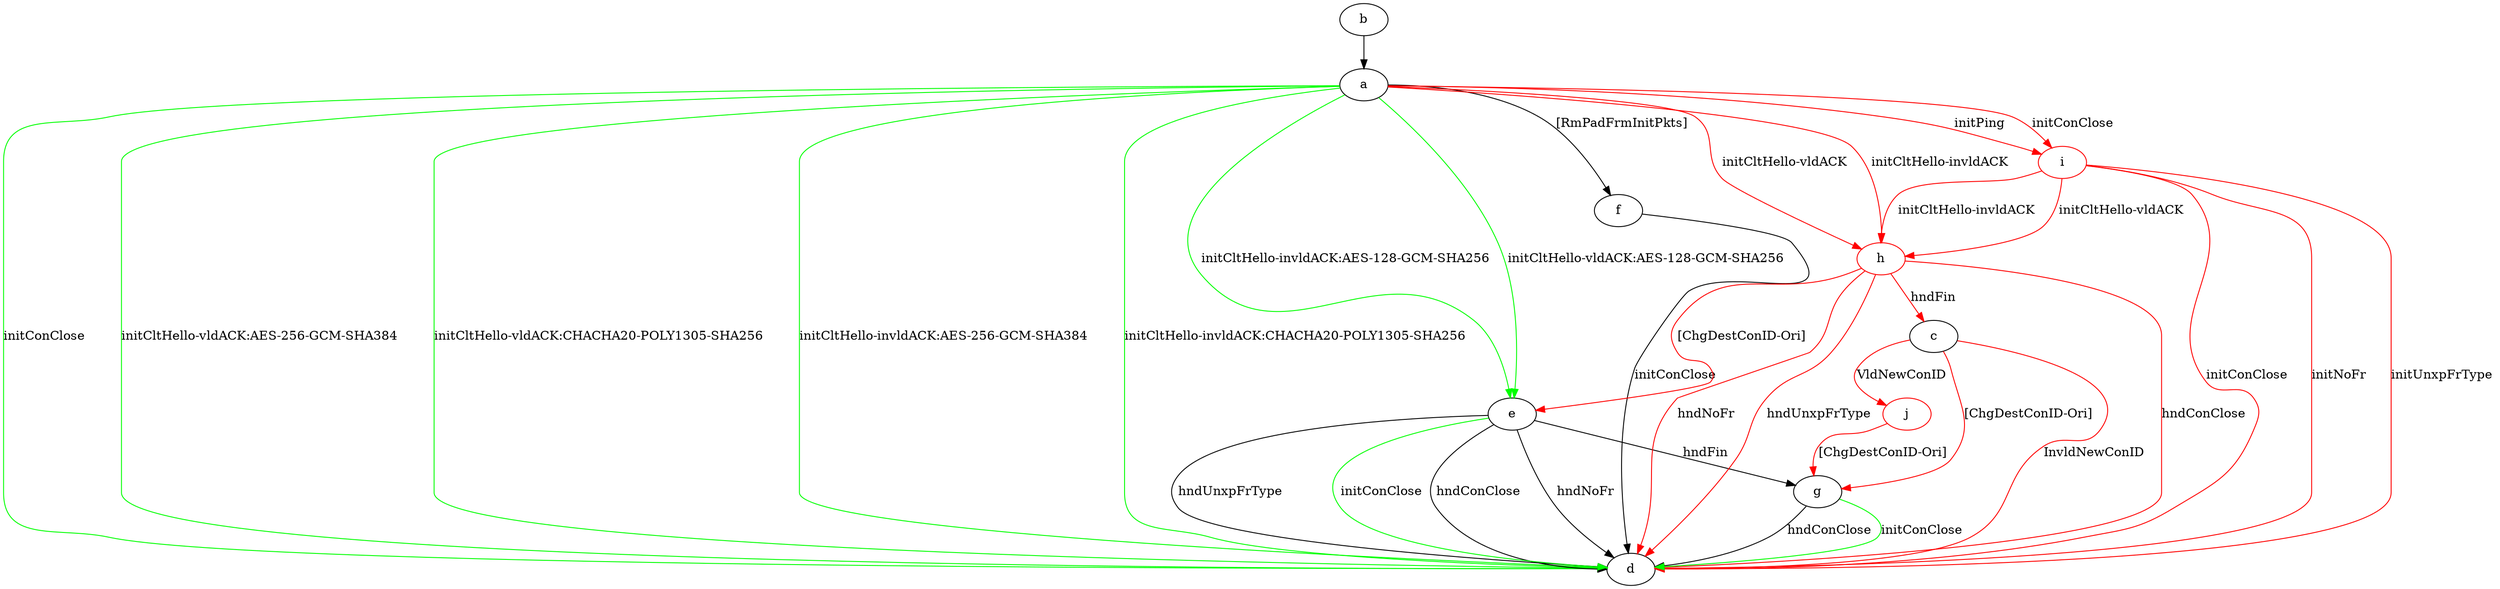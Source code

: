 digraph "" {
	a -> d	[key=0,
		color=green,
		label="initConClose "];
	a -> d	[key=1,
		color=green,
		label="initCltHello-vldACK:AES-256-GCM-SHA384 "];
	a -> d	[key=2,
		color=green,
		label="initCltHello-vldACK:CHACHA20-POLY1305-SHA256 "];
	a -> d	[key=3,
		color=green,
		label="initCltHello-invldACK:AES-256-GCM-SHA384 "];
	a -> d	[key=4,
		color=green,
		label="initCltHello-invldACK:CHACHA20-POLY1305-SHA256 "];
	a -> e	[key=0,
		color=green,
		label="initCltHello-vldACK:AES-128-GCM-SHA256 "];
	a -> e	[key=1,
		color=green,
		label="initCltHello-invldACK:AES-128-GCM-SHA256 "];
	a -> f	[key=0,
		label="[RmPadFrmInitPkts] "];
	h	[color=red];
	a -> h	[key=0,
		color=red,
		label="initCltHello-vldACK "];
	a -> h	[key=1,
		color=red,
		label="initCltHello-invldACK "];
	i	[color=red];
	a -> i	[key=0,
		color=red,
		label="initPing "];
	a -> i	[key=1,
		color=red,
		label="initConClose "];
	b -> a	[key=0];
	c -> d	[key=0,
		color=red,
		label="InvldNewConID "];
	c -> g	[key=0,
		color=red,
		label="[ChgDestConID-Ori] "];
	j	[color=red];
	c -> j	[key=0,
		color=red,
		label="VldNewConID "];
	e -> d	[key=0,
		label="hndConClose "];
	e -> d	[key=1,
		label="hndNoFr "];
	e -> d	[key=2,
		label="hndUnxpFrType "];
	e -> d	[key=3,
		color=green,
		label="initConClose "];
	e -> g	[key=0,
		label="hndFin "];
	f -> d	[key=0,
		label="initConClose "];
	g -> d	[key=0,
		label="hndConClose "];
	g -> d	[key=1,
		color=green,
		label="initConClose "];
	h -> c	[key=0,
		color=red,
		label="hndFin "];
	h -> d	[key=0,
		color=red,
		label="hndConClose "];
	h -> d	[key=1,
		color=red,
		label="hndNoFr "];
	h -> d	[key=2,
		color=red,
		label="hndUnxpFrType "];
	h -> e	[key=0,
		color=red,
		label="[ChgDestConID-Ori] "];
	i -> d	[key=0,
		color=red,
		label="initConClose "];
	i -> d	[key=1,
		color=red,
		label="initNoFr "];
	i -> d	[key=2,
		color=red,
		label="initUnxpFrType "];
	i -> h	[key=0,
		color=red,
		label="initCltHello-vldACK "];
	i -> h	[key=1,
		color=red,
		label="initCltHello-invldACK "];
	j -> g	[key=0,
		color=red,
		label="[ChgDestConID-Ori] "];
}
